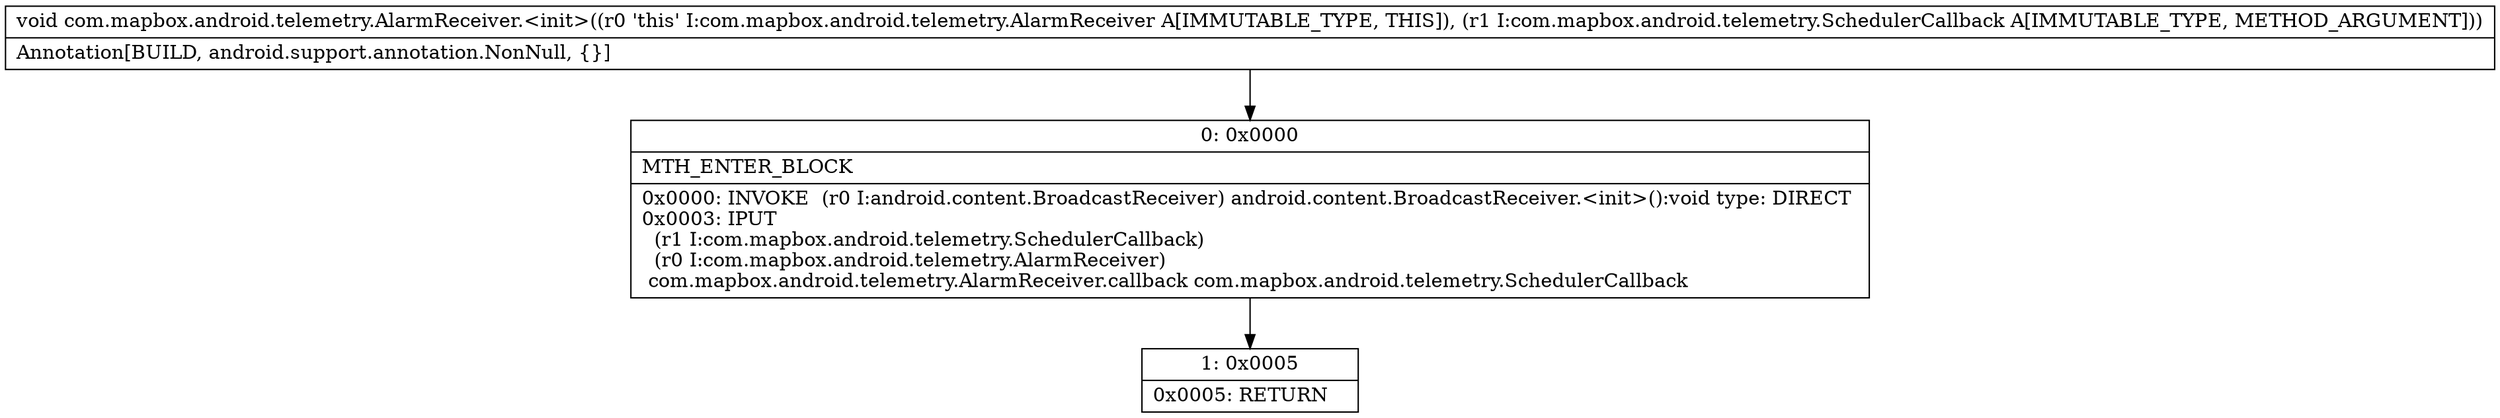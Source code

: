 digraph "CFG forcom.mapbox.android.telemetry.AlarmReceiver.\<init\>(Lcom\/mapbox\/android\/telemetry\/SchedulerCallback;)V" {
Node_0 [shape=record,label="{0\:\ 0x0000|MTH_ENTER_BLOCK\l|0x0000: INVOKE  (r0 I:android.content.BroadcastReceiver) android.content.BroadcastReceiver.\<init\>():void type: DIRECT \l0x0003: IPUT  \l  (r1 I:com.mapbox.android.telemetry.SchedulerCallback)\l  (r0 I:com.mapbox.android.telemetry.AlarmReceiver)\l com.mapbox.android.telemetry.AlarmReceiver.callback com.mapbox.android.telemetry.SchedulerCallback \l}"];
Node_1 [shape=record,label="{1\:\ 0x0005|0x0005: RETURN   \l}"];
MethodNode[shape=record,label="{void com.mapbox.android.telemetry.AlarmReceiver.\<init\>((r0 'this' I:com.mapbox.android.telemetry.AlarmReceiver A[IMMUTABLE_TYPE, THIS]), (r1 I:com.mapbox.android.telemetry.SchedulerCallback A[IMMUTABLE_TYPE, METHOD_ARGUMENT]))  | Annotation[BUILD, android.support.annotation.NonNull, \{\}]\l}"];
MethodNode -> Node_0;
Node_0 -> Node_1;
}


